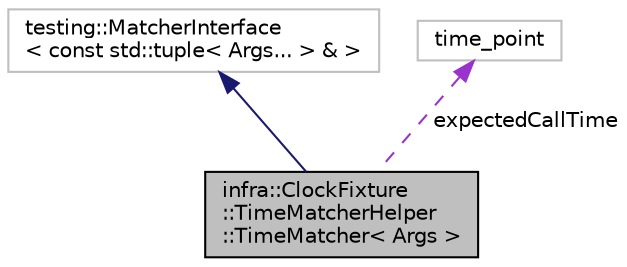 digraph "infra::ClockFixture::TimeMatcherHelper::TimeMatcher&lt; Args &gt;"
{
 // INTERACTIVE_SVG=YES
  edge [fontname="Helvetica",fontsize="10",labelfontname="Helvetica",labelfontsize="10"];
  node [fontname="Helvetica",fontsize="10",shape=record];
  Node2 [label="infra::ClockFixture\l::TimeMatcherHelper\l::TimeMatcher\< Args \>",height=0.2,width=0.4,color="black", fillcolor="grey75", style="filled", fontcolor="black"];
  Node3 -> Node2 [dir="back",color="midnightblue",fontsize="10",style="solid",fontname="Helvetica"];
  Node3 [label="testing::MatcherInterface\l\< const std::tuple\< Args... \> & \>",height=0.2,width=0.4,color="grey75", fillcolor="white", style="filled"];
  Node4 -> Node2 [dir="back",color="darkorchid3",fontsize="10",style="dashed",label=" expectedCallTime" ,fontname="Helvetica"];
  Node4 [label="time_point",height=0.2,width=0.4,color="grey75", fillcolor="white", style="filled"];
}
